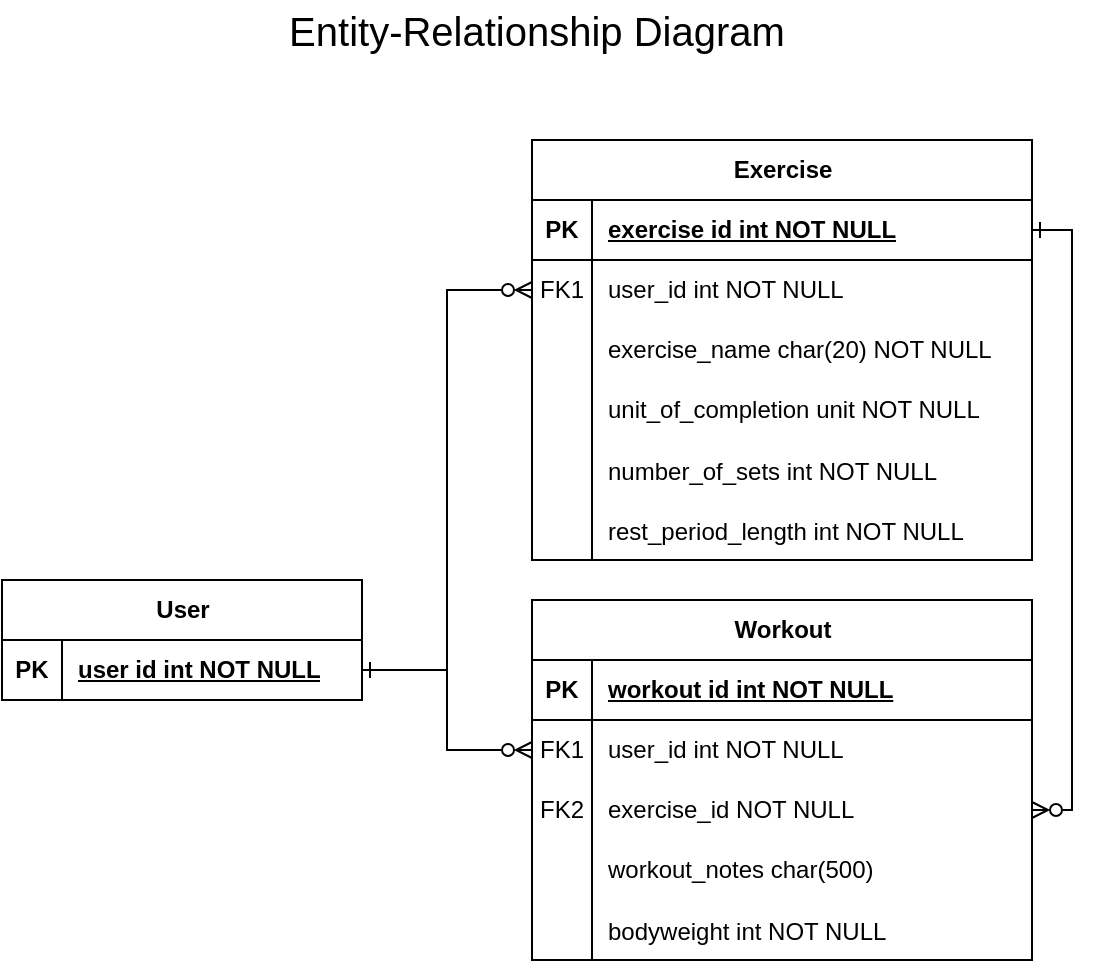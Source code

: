 <mxfile version="28.2.5">
  <diagram name="Page-1" id="qqxCsxAHCXF3sC3jNDNY">
    <mxGraphModel dx="1042" dy="679" grid="1" gridSize="10" guides="1" tooltips="1" connect="1" arrows="1" fold="1" page="1" pageScale="1" pageWidth="850" pageHeight="1100" background="none" math="0" shadow="0">
      <root>
        <mxCell id="0" />
        <mxCell id="1" parent="0" />
        <mxCell id="WWKa879WNegq66C3yX_N-5" value="User" style="shape=table;startSize=30;container=1;collapsible=1;childLayout=tableLayout;fixedRows=1;rowLines=0;fontStyle=1;align=center;resizeLast=1;html=1;" parent="1" vertex="1">
          <mxGeometry x="158" y="360" width="180" height="60" as="geometry" />
        </mxCell>
        <mxCell id="WWKa879WNegq66C3yX_N-6" value="" style="shape=tableRow;horizontal=0;startSize=0;swimlaneHead=0;swimlaneBody=0;fillColor=none;collapsible=0;dropTarget=0;points=[[0,0.5],[1,0.5]];portConstraint=eastwest;top=0;left=0;right=0;bottom=1;" parent="WWKa879WNegq66C3yX_N-5" vertex="1">
          <mxGeometry y="30" width="180" height="30" as="geometry" />
        </mxCell>
        <mxCell id="WWKa879WNegq66C3yX_N-7" value="PK" style="shape=partialRectangle;connectable=0;fillColor=none;top=0;left=0;bottom=0;right=0;fontStyle=1;overflow=hidden;whiteSpace=wrap;html=1;" parent="WWKa879WNegq66C3yX_N-6" vertex="1">
          <mxGeometry width="30" height="30" as="geometry">
            <mxRectangle width="30" height="30" as="alternateBounds" />
          </mxGeometry>
        </mxCell>
        <mxCell id="WWKa879WNegq66C3yX_N-8" value="&lt;div&gt;user id int NOT NULL&lt;/div&gt;" style="shape=partialRectangle;connectable=0;fillColor=none;top=0;left=0;bottom=0;right=0;align=left;spacingLeft=6;fontStyle=5;overflow=hidden;whiteSpace=wrap;html=1;" parent="WWKa879WNegq66C3yX_N-6" vertex="1">
          <mxGeometry x="30" width="150" height="30" as="geometry">
            <mxRectangle width="150" height="30" as="alternateBounds" />
          </mxGeometry>
        </mxCell>
        <mxCell id="WWKa879WNegq66C3yX_N-18" value="Exercise" style="shape=table;startSize=30;container=1;collapsible=1;childLayout=tableLayout;fixedRows=1;rowLines=0;fontStyle=1;align=center;resizeLast=1;html=1;" parent="1" vertex="1">
          <mxGeometry x="423" y="140" width="250" height="210" as="geometry">
            <mxRectangle x="510" y="150" width="90" height="30" as="alternateBounds" />
          </mxGeometry>
        </mxCell>
        <mxCell id="WWKa879WNegq66C3yX_N-19" value="" style="shape=tableRow;horizontal=0;startSize=0;swimlaneHead=0;swimlaneBody=0;fillColor=none;collapsible=0;dropTarget=0;points=[[0,0.5],[1,0.5]];portConstraint=eastwest;top=0;left=0;right=0;bottom=1;" parent="WWKa879WNegq66C3yX_N-18" vertex="1">
          <mxGeometry y="30" width="250" height="30" as="geometry" />
        </mxCell>
        <mxCell id="WWKa879WNegq66C3yX_N-20" value="PK" style="shape=partialRectangle;connectable=0;fillColor=none;top=0;left=0;bottom=0;right=0;fontStyle=1;overflow=hidden;whiteSpace=wrap;html=1;" parent="WWKa879WNegq66C3yX_N-19" vertex="1">
          <mxGeometry width="30" height="30" as="geometry">
            <mxRectangle width="30" height="30" as="alternateBounds" />
          </mxGeometry>
        </mxCell>
        <mxCell id="WWKa879WNegq66C3yX_N-21" value="exercise id int NOT NULL" style="shape=partialRectangle;connectable=0;fillColor=none;top=0;left=0;bottom=0;right=0;align=left;spacingLeft=6;fontStyle=5;overflow=hidden;whiteSpace=wrap;html=1;" parent="WWKa879WNegq66C3yX_N-19" vertex="1">
          <mxGeometry x="30" width="220" height="30" as="geometry">
            <mxRectangle width="220" height="30" as="alternateBounds" />
          </mxGeometry>
        </mxCell>
        <mxCell id="WWKa879WNegq66C3yX_N-22" value="" style="shape=tableRow;horizontal=0;startSize=0;swimlaneHead=0;swimlaneBody=0;fillColor=none;collapsible=0;dropTarget=0;points=[[0,0.5],[1,0.5]];portConstraint=eastwest;top=0;left=0;right=0;bottom=0;" parent="WWKa879WNegq66C3yX_N-18" vertex="1">
          <mxGeometry y="60" width="250" height="30" as="geometry" />
        </mxCell>
        <mxCell id="WWKa879WNegq66C3yX_N-23" value="FK1" style="shape=partialRectangle;connectable=0;fillColor=none;top=0;left=0;bottom=0;right=0;editable=1;overflow=hidden;whiteSpace=wrap;html=1;" parent="WWKa879WNegq66C3yX_N-22" vertex="1">
          <mxGeometry width="30" height="30" as="geometry">
            <mxRectangle width="30" height="30" as="alternateBounds" />
          </mxGeometry>
        </mxCell>
        <mxCell id="WWKa879WNegq66C3yX_N-24" value="&lt;div&gt;user_id int NOT NULL&lt;/div&gt;" style="shape=partialRectangle;connectable=0;fillColor=none;top=0;left=0;bottom=0;right=0;align=left;spacingLeft=6;overflow=hidden;whiteSpace=wrap;html=1;" parent="WWKa879WNegq66C3yX_N-22" vertex="1">
          <mxGeometry x="30" width="220" height="30" as="geometry">
            <mxRectangle width="220" height="30" as="alternateBounds" />
          </mxGeometry>
        </mxCell>
        <mxCell id="WWKa879WNegq66C3yX_N-25" value="" style="shape=tableRow;horizontal=0;startSize=0;swimlaneHead=0;swimlaneBody=0;fillColor=none;collapsible=0;dropTarget=0;points=[[0,0.5],[1,0.5]];portConstraint=eastwest;top=0;left=0;right=0;bottom=0;" parent="WWKa879WNegq66C3yX_N-18" vertex="1">
          <mxGeometry y="90" width="250" height="30" as="geometry" />
        </mxCell>
        <mxCell id="WWKa879WNegq66C3yX_N-26" value="" style="shape=partialRectangle;connectable=0;fillColor=none;top=0;left=0;bottom=0;right=0;editable=1;overflow=hidden;whiteSpace=wrap;html=1;" parent="WWKa879WNegq66C3yX_N-25" vertex="1">
          <mxGeometry width="30" height="30" as="geometry">
            <mxRectangle width="30" height="30" as="alternateBounds" />
          </mxGeometry>
        </mxCell>
        <mxCell id="WWKa879WNegq66C3yX_N-27" value="&lt;div&gt;exercise_name char(20) NOT NULL&lt;/div&gt;" style="shape=partialRectangle;connectable=0;fillColor=none;top=0;left=0;bottom=0;right=0;align=left;spacingLeft=6;overflow=hidden;whiteSpace=wrap;html=1;" parent="WWKa879WNegq66C3yX_N-25" vertex="1">
          <mxGeometry x="30" width="220" height="30" as="geometry">
            <mxRectangle width="220" height="30" as="alternateBounds" />
          </mxGeometry>
        </mxCell>
        <mxCell id="WWKa879WNegq66C3yX_N-28" value="" style="shape=tableRow;horizontal=0;startSize=0;swimlaneHead=0;swimlaneBody=0;fillColor=none;collapsible=0;dropTarget=0;points=[[0,0.5],[1,0.5]];portConstraint=eastwest;top=0;left=0;right=0;bottom=0;" parent="WWKa879WNegq66C3yX_N-18" vertex="1">
          <mxGeometry y="120" width="250" height="30" as="geometry" />
        </mxCell>
        <mxCell id="WWKa879WNegq66C3yX_N-29" value="" style="shape=partialRectangle;connectable=0;fillColor=none;top=0;left=0;bottom=0;right=0;editable=1;overflow=hidden;whiteSpace=wrap;html=1;" parent="WWKa879WNegq66C3yX_N-28" vertex="1">
          <mxGeometry width="30" height="30" as="geometry">
            <mxRectangle width="30" height="30" as="alternateBounds" />
          </mxGeometry>
        </mxCell>
        <mxCell id="WWKa879WNegq66C3yX_N-30" value="unit_of_completion unit NOT NULL" style="shape=partialRectangle;connectable=0;fillColor=none;top=0;left=0;bottom=0;right=0;align=left;spacingLeft=6;overflow=hidden;whiteSpace=wrap;html=1;" parent="WWKa879WNegq66C3yX_N-28" vertex="1">
          <mxGeometry x="30" width="220" height="30" as="geometry">
            <mxRectangle width="220" height="30" as="alternateBounds" />
          </mxGeometry>
        </mxCell>
        <mxCell id="WWKa879WNegq66C3yX_N-62" value="" style="shape=tableRow;horizontal=0;startSize=0;swimlaneHead=0;swimlaneBody=0;fillColor=none;collapsible=0;dropTarget=0;points=[[0,0.5],[1,0.5]];portConstraint=eastwest;top=0;left=0;right=0;bottom=0;" parent="WWKa879WNegq66C3yX_N-18" vertex="1">
          <mxGeometry y="150" width="250" height="30" as="geometry" />
        </mxCell>
        <mxCell id="WWKa879WNegq66C3yX_N-63" value="" style="shape=partialRectangle;connectable=0;fillColor=none;top=0;left=0;bottom=0;right=0;editable=1;overflow=hidden;" parent="WWKa879WNegq66C3yX_N-62" vertex="1">
          <mxGeometry width="30" height="30" as="geometry">
            <mxRectangle width="30" height="30" as="alternateBounds" />
          </mxGeometry>
        </mxCell>
        <mxCell id="WWKa879WNegq66C3yX_N-64" value="number_of_sets int NOT NULL" style="shape=partialRectangle;connectable=0;fillColor=none;top=0;left=0;bottom=0;right=0;align=left;spacingLeft=6;overflow=hidden;" parent="WWKa879WNegq66C3yX_N-62" vertex="1">
          <mxGeometry x="30" width="220" height="30" as="geometry">
            <mxRectangle width="220" height="30" as="alternateBounds" />
          </mxGeometry>
        </mxCell>
        <mxCell id="WWKa879WNegq66C3yX_N-65" value="" style="shape=tableRow;horizontal=0;startSize=0;swimlaneHead=0;swimlaneBody=0;fillColor=none;collapsible=0;dropTarget=0;points=[[0,0.5],[1,0.5]];portConstraint=eastwest;top=0;left=0;right=0;bottom=0;" parent="WWKa879WNegq66C3yX_N-18" vertex="1">
          <mxGeometry y="180" width="250" height="30" as="geometry" />
        </mxCell>
        <mxCell id="WWKa879WNegq66C3yX_N-66" value="" style="shape=partialRectangle;connectable=0;fillColor=none;top=0;left=0;bottom=0;right=0;editable=1;overflow=hidden;" parent="WWKa879WNegq66C3yX_N-65" vertex="1">
          <mxGeometry width="30" height="30" as="geometry">
            <mxRectangle width="30" height="30" as="alternateBounds" />
          </mxGeometry>
        </mxCell>
        <mxCell id="WWKa879WNegq66C3yX_N-67" value="rest_period_length int NOT NULL" style="shape=partialRectangle;connectable=0;fillColor=none;top=0;left=0;bottom=0;right=0;align=left;spacingLeft=6;overflow=hidden;" parent="WWKa879WNegq66C3yX_N-65" vertex="1">
          <mxGeometry x="30" width="220" height="30" as="geometry">
            <mxRectangle width="220" height="30" as="alternateBounds" />
          </mxGeometry>
        </mxCell>
        <mxCell id="WWKa879WNegq66C3yX_N-33" value="Workout" style="shape=table;startSize=30;container=1;collapsible=1;childLayout=tableLayout;fixedRows=1;rowLines=0;fontStyle=1;align=center;resizeLast=1;html=1;" parent="1" vertex="1">
          <mxGeometry x="423" y="370" width="250" height="180" as="geometry" />
        </mxCell>
        <mxCell id="WWKa879WNegq66C3yX_N-34" value="" style="shape=tableRow;horizontal=0;startSize=0;swimlaneHead=0;swimlaneBody=0;fillColor=none;collapsible=0;dropTarget=0;points=[[0,0.5],[1,0.5]];portConstraint=eastwest;top=0;left=0;right=0;bottom=1;" parent="WWKa879WNegq66C3yX_N-33" vertex="1">
          <mxGeometry y="30" width="250" height="30" as="geometry" />
        </mxCell>
        <mxCell id="WWKa879WNegq66C3yX_N-35" value="PK" style="shape=partialRectangle;connectable=0;fillColor=none;top=0;left=0;bottom=0;right=0;fontStyle=1;overflow=hidden;whiteSpace=wrap;html=1;" parent="WWKa879WNegq66C3yX_N-34" vertex="1">
          <mxGeometry width="30" height="30" as="geometry">
            <mxRectangle width="30" height="30" as="alternateBounds" />
          </mxGeometry>
        </mxCell>
        <mxCell id="WWKa879WNegq66C3yX_N-36" value="workout id int NOT NULL" style="shape=partialRectangle;connectable=0;fillColor=none;top=0;left=0;bottom=0;right=0;align=left;spacingLeft=6;fontStyle=5;overflow=hidden;whiteSpace=wrap;html=1;" parent="WWKa879WNegq66C3yX_N-34" vertex="1">
          <mxGeometry x="30" width="220" height="30" as="geometry">
            <mxRectangle width="220" height="30" as="alternateBounds" />
          </mxGeometry>
        </mxCell>
        <mxCell id="WWKa879WNegq66C3yX_N-37" value="" style="shape=tableRow;horizontal=0;startSize=0;swimlaneHead=0;swimlaneBody=0;fillColor=none;collapsible=0;dropTarget=0;points=[[0,0.5],[1,0.5]];portConstraint=eastwest;top=0;left=0;right=0;bottom=0;" parent="WWKa879WNegq66C3yX_N-33" vertex="1">
          <mxGeometry y="60" width="250" height="30" as="geometry" />
        </mxCell>
        <mxCell id="WWKa879WNegq66C3yX_N-38" value="FK1" style="shape=partialRectangle;connectable=0;fillColor=none;top=0;left=0;bottom=0;right=0;editable=1;overflow=hidden;whiteSpace=wrap;html=1;" parent="WWKa879WNegq66C3yX_N-37" vertex="1">
          <mxGeometry width="30" height="30" as="geometry">
            <mxRectangle width="30" height="30" as="alternateBounds" />
          </mxGeometry>
        </mxCell>
        <mxCell id="WWKa879WNegq66C3yX_N-39" value="&lt;div&gt;user_id int NOT NULL&lt;/div&gt;" style="shape=partialRectangle;connectable=0;fillColor=none;top=0;left=0;bottom=0;right=0;align=left;spacingLeft=6;overflow=hidden;whiteSpace=wrap;html=1;" parent="WWKa879WNegq66C3yX_N-37" vertex="1">
          <mxGeometry x="30" width="220" height="30" as="geometry">
            <mxRectangle width="220" height="30" as="alternateBounds" />
          </mxGeometry>
        </mxCell>
        <mxCell id="WWKa879WNegq66C3yX_N-40" value="" style="shape=tableRow;horizontal=0;startSize=0;swimlaneHead=0;swimlaneBody=0;fillColor=none;collapsible=0;dropTarget=0;points=[[0,0.5],[1,0.5]];portConstraint=eastwest;top=0;left=0;right=0;bottom=0;" parent="WWKa879WNegq66C3yX_N-33" vertex="1">
          <mxGeometry y="90" width="250" height="30" as="geometry" />
        </mxCell>
        <mxCell id="WWKa879WNegq66C3yX_N-41" value="FK2" style="shape=partialRectangle;connectable=0;fillColor=none;top=0;left=0;bottom=0;right=0;editable=1;overflow=hidden;whiteSpace=wrap;html=1;" parent="WWKa879WNegq66C3yX_N-40" vertex="1">
          <mxGeometry width="30" height="30" as="geometry">
            <mxRectangle width="30" height="30" as="alternateBounds" />
          </mxGeometry>
        </mxCell>
        <mxCell id="WWKa879WNegq66C3yX_N-42" value="exercise_id NOT NULL" style="shape=partialRectangle;connectable=0;fillColor=none;top=0;left=0;bottom=0;right=0;align=left;spacingLeft=6;overflow=hidden;whiteSpace=wrap;html=1;" parent="WWKa879WNegq66C3yX_N-40" vertex="1">
          <mxGeometry x="30" width="220" height="30" as="geometry">
            <mxRectangle width="220" height="30" as="alternateBounds" />
          </mxGeometry>
        </mxCell>
        <mxCell id="WWKa879WNegq66C3yX_N-43" value="" style="shape=tableRow;horizontal=0;startSize=0;swimlaneHead=0;swimlaneBody=0;fillColor=none;collapsible=0;dropTarget=0;points=[[0,0.5],[1,0.5]];portConstraint=eastwest;top=0;left=0;right=0;bottom=0;" parent="WWKa879WNegq66C3yX_N-33" vertex="1">
          <mxGeometry y="120" width="250" height="30" as="geometry" />
        </mxCell>
        <mxCell id="WWKa879WNegq66C3yX_N-44" value="" style="shape=partialRectangle;connectable=0;fillColor=none;top=0;left=0;bottom=0;right=0;editable=1;overflow=hidden;whiteSpace=wrap;html=1;" parent="WWKa879WNegq66C3yX_N-43" vertex="1">
          <mxGeometry width="30" height="30" as="geometry">
            <mxRectangle width="30" height="30" as="alternateBounds" />
          </mxGeometry>
        </mxCell>
        <mxCell id="WWKa879WNegq66C3yX_N-45" value="workout_notes char(500)" style="shape=partialRectangle;connectable=0;fillColor=none;top=0;left=0;bottom=0;right=0;align=left;spacingLeft=6;overflow=hidden;whiteSpace=wrap;html=1;" parent="WWKa879WNegq66C3yX_N-43" vertex="1">
          <mxGeometry x="30" width="220" height="30" as="geometry">
            <mxRectangle width="220" height="30" as="alternateBounds" />
          </mxGeometry>
        </mxCell>
        <mxCell id="WWKa879WNegq66C3yX_N-84" value="" style="shape=tableRow;horizontal=0;startSize=0;swimlaneHead=0;swimlaneBody=0;fillColor=none;collapsible=0;dropTarget=0;points=[[0,0.5],[1,0.5]];portConstraint=eastwest;top=0;left=0;right=0;bottom=0;" parent="WWKa879WNegq66C3yX_N-33" vertex="1">
          <mxGeometry y="150" width="250" height="30" as="geometry" />
        </mxCell>
        <mxCell id="WWKa879WNegq66C3yX_N-85" value="" style="shape=partialRectangle;connectable=0;fillColor=none;top=0;left=0;bottom=0;right=0;editable=1;overflow=hidden;" parent="WWKa879WNegq66C3yX_N-84" vertex="1">
          <mxGeometry width="30" height="30" as="geometry">
            <mxRectangle width="30" height="30" as="alternateBounds" />
          </mxGeometry>
        </mxCell>
        <mxCell id="WWKa879WNegq66C3yX_N-86" value="bodyweight int NOT NULL" style="shape=partialRectangle;connectable=0;fillColor=none;top=0;left=0;bottom=0;right=0;align=left;spacingLeft=6;overflow=hidden;" parent="WWKa879WNegq66C3yX_N-84" vertex="1">
          <mxGeometry x="30" width="220" height="30" as="geometry">
            <mxRectangle width="220" height="30" as="alternateBounds" />
          </mxGeometry>
        </mxCell>
        <mxCell id="WWKa879WNegq66C3yX_N-55" style="edgeStyle=orthogonalEdgeStyle;rounded=0;orthogonalLoop=1;jettySize=auto;html=1;entryX=0;entryY=0.5;entryDx=0;entryDy=0;endArrow=ERzeroToMany;endFill=0;" parent="1" source="WWKa879WNegq66C3yX_N-6" target="WWKa879WNegq66C3yX_N-22" edge="1">
          <mxGeometry relative="1" as="geometry" />
        </mxCell>
        <mxCell id="WWKa879WNegq66C3yX_N-56" style="edgeStyle=orthogonalEdgeStyle;rounded=0;orthogonalLoop=1;jettySize=auto;html=1;startArrow=ERone;startFill=0;endArrow=ERzeroToMany;endFill=0;" parent="1" source="WWKa879WNegq66C3yX_N-6" target="WWKa879WNegq66C3yX_N-37" edge="1">
          <mxGeometry relative="1" as="geometry" />
        </mxCell>
        <mxCell id="WWKa879WNegq66C3yX_N-79" style="edgeStyle=orthogonalEdgeStyle;rounded=0;orthogonalLoop=1;jettySize=auto;html=1;entryX=1;entryY=0.5;entryDx=0;entryDy=0;endArrow=ERzeroToMany;endFill=0;startArrow=ERone;startFill=0;" parent="1" source="WWKa879WNegq66C3yX_N-19" target="WWKa879WNegq66C3yX_N-40" edge="1">
          <mxGeometry relative="1" as="geometry">
            <Array as="points">
              <mxPoint x="693" y="185" />
              <mxPoint x="693" y="475" />
            </Array>
          </mxGeometry>
        </mxCell>
        <mxCell id="peaBFiv9VUe_3Z3jApmZ-1" value="&lt;font style=&quot;font-size: 20px;&quot;&gt;Entity-Relationship Diagram&lt;/font&gt;" style="text;strokeColor=none;align=center;fillColor=none;html=1;verticalAlign=middle;whiteSpace=wrap;rounded=0;" vertex="1" parent="1">
          <mxGeometry x="278" y="70" width="295" height="30" as="geometry" />
        </mxCell>
      </root>
    </mxGraphModel>
  </diagram>
</mxfile>
